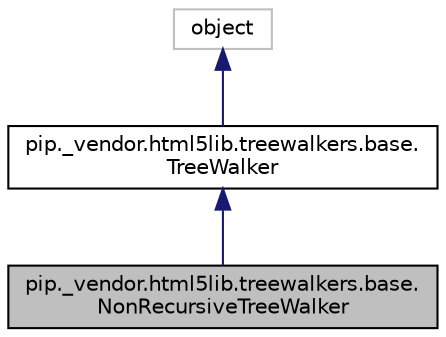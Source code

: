digraph "pip._vendor.html5lib.treewalkers.base.NonRecursiveTreeWalker"
{
  edge [fontname="Helvetica",fontsize="10",labelfontname="Helvetica",labelfontsize="10"];
  node [fontname="Helvetica",fontsize="10",shape=record];
  Node5 [label="pip._vendor.html5lib.treewalkers.base.\lNonRecursiveTreeWalker",height=0.2,width=0.4,color="black", fillcolor="grey75", style="filled", fontcolor="black"];
  Node6 -> Node5 [dir="back",color="midnightblue",fontsize="10",style="solid",fontname="Helvetica"];
  Node6 [label="pip._vendor.html5lib.treewalkers.base.\lTreeWalker",height=0.2,width=0.4,color="black", fillcolor="white", style="filled",URL="$classpip_1_1__vendor_1_1html5lib_1_1treewalkers_1_1base_1_1_tree_walker.html"];
  Node7 -> Node6 [dir="back",color="midnightblue",fontsize="10",style="solid",fontname="Helvetica"];
  Node7 [label="object",height=0.2,width=0.4,color="grey75", fillcolor="white", style="filled"];
}
